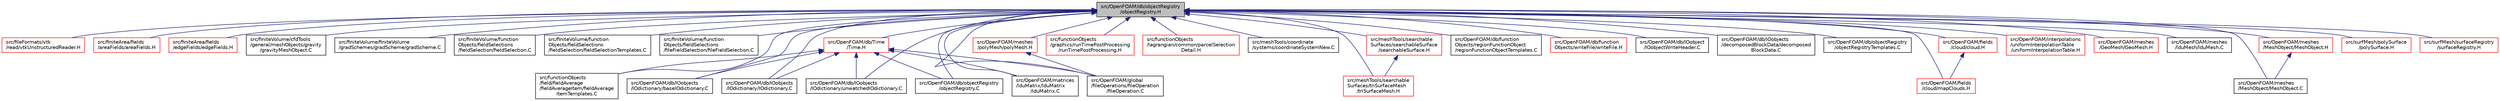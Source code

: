 digraph "src/OpenFOAM/db/objectRegistry/objectRegistry.H"
{
  bgcolor="transparent";
  edge [fontname="Helvetica",fontsize="10",labelfontname="Helvetica",labelfontsize="10"];
  node [fontname="Helvetica",fontsize="10",shape=record];
  Node1 [label="src/OpenFOAM/db/objectRegistry\l/objectRegistry.H",height=0.2,width=0.4,color="black", fillcolor="grey75", style="filled" fontcolor="black"];
  Node1 -> Node2 [dir="back",color="midnightblue",fontsize="10",style="solid",fontname="Helvetica"];
  Node2 [label="src/fileFormats/vtk\l/read/vtkUnstructuredReader.H",height=0.2,width=0.4,color="red",URL="$vtkUnstructuredReader_8H.html"];
  Node1 -> Node3 [dir="back",color="midnightblue",fontsize="10",style="solid",fontname="Helvetica"];
  Node3 [label="src/finiteArea/fields\l/areaFields/areaFields.H",height=0.2,width=0.4,color="red",URL="$areaFields_8H.html"];
  Node1 -> Node4 [dir="back",color="midnightblue",fontsize="10",style="solid",fontname="Helvetica"];
  Node4 [label="src/finiteArea/fields\l/edgeFields/edgeFields.H",height=0.2,width=0.4,color="red",URL="$edgeFields_8H.html"];
  Node1 -> Node5 [dir="back",color="midnightblue",fontsize="10",style="solid",fontname="Helvetica"];
  Node5 [label="src/finiteVolume/cfdTools\l/general/meshObjects/gravity\l/gravityMeshObject.C",height=0.2,width=0.4,color="black",URL="$gravityMeshObject_8C.html"];
  Node1 -> Node6 [dir="back",color="midnightblue",fontsize="10",style="solid",fontname="Helvetica"];
  Node6 [label="src/finiteVolume/finiteVolume\l/gradSchemes/gradScheme/gradScheme.C",height=0.2,width=0.4,color="black",URL="$gradScheme_8C.html"];
  Node1 -> Node7 [dir="back",color="midnightblue",fontsize="10",style="solid",fontname="Helvetica"];
  Node7 [label="src/finiteVolume/function\lObjects/fieldSelections\l/fieldSelection/fieldSelection.C",height=0.2,width=0.4,color="black",URL="$fieldSelection_8C.html"];
  Node1 -> Node8 [dir="back",color="midnightblue",fontsize="10",style="solid",fontname="Helvetica"];
  Node8 [label="src/finiteVolume/function\lObjects/fieldSelections\l/fieldSelection/fieldSelectionTemplates.C",height=0.2,width=0.4,color="black",URL="$fieldSelectionTemplates_8C.html"];
  Node1 -> Node9 [dir="back",color="midnightblue",fontsize="10",style="solid",fontname="Helvetica"];
  Node9 [label="src/finiteVolume/function\lObjects/fieldSelections\l/fileFieldSelection/fileFieldSelection.C",height=0.2,width=0.4,color="black",URL="$fileFieldSelection_8C.html"];
  Node1 -> Node10 [dir="back",color="midnightblue",fontsize="10",style="solid",fontname="Helvetica"];
  Node10 [label="src/functionObjects\l/field/fieldAverage\l/fieldAverageItem/fieldAverage\lItemTemplates.C",height=0.2,width=0.4,color="black",URL="$fieldAverageItemTemplates_8C.html"];
  Node1 -> Node11 [dir="back",color="midnightblue",fontsize="10",style="solid",fontname="Helvetica"];
  Node11 [label="src/functionObjects\l/graphics/runTimePostProcessing\l/runTimePostProcessing.H",height=0.2,width=0.4,color="red",URL="$runTimePostProcessing_8H.html"];
  Node1 -> Node12 [dir="back",color="midnightblue",fontsize="10",style="solid",fontname="Helvetica"];
  Node12 [label="src/functionObjects\l/lagrangian/common/parcelSelection\lDetail.H",height=0.2,width=0.4,color="red",URL="$parcelSelectionDetail_8H.html"];
  Node1 -> Node13 [dir="back",color="midnightblue",fontsize="10",style="solid",fontname="Helvetica"];
  Node13 [label="src/meshTools/coordinate\l/systems/coordinateSystemNew.C",height=0.2,width=0.4,color="black",URL="$coordinateSystemNew_8C.html"];
  Node1 -> Node14 [dir="back",color="midnightblue",fontsize="10",style="solid",fontname="Helvetica"];
  Node14 [label="src/meshTools/searchable\lSurfaces/searchableSurface\l/searchableSurface.H",height=0.2,width=0.4,color="red",URL="$searchableSurface_8H.html"];
  Node14 -> Node15 [dir="back",color="midnightblue",fontsize="10",style="solid",fontname="Helvetica"];
  Node15 [label="src/meshTools/searchable\lSurfaces/triSurfaceMesh\l/triSurfaceMesh.H",height=0.2,width=0.4,color="red",URL="$triSurfaceMesh_8H.html"];
  Node1 -> Node15 [dir="back",color="midnightblue",fontsize="10",style="solid",fontname="Helvetica"];
  Node1 -> Node16 [dir="back",color="midnightblue",fontsize="10",style="solid",fontname="Helvetica"];
  Node16 [label="src/OpenFOAM/db/function\lObjects/regionFunctionObject\l/regionFunctionObjectTemplates.C",height=0.2,width=0.4,color="black",URL="$regionFunctionObjectTemplates_8C.html"];
  Node1 -> Node17 [dir="back",color="midnightblue",fontsize="10",style="solid",fontname="Helvetica"];
  Node17 [label="src/OpenFOAM/db/function\lObjects/writeFile/writeFile.H",height=0.2,width=0.4,color="red",URL="$writeFile_8H.html"];
  Node1 -> Node18 [dir="back",color="midnightblue",fontsize="10",style="solid",fontname="Helvetica"];
  Node18 [label="src/OpenFOAM/db/IOobject\l/IOobjectWriteHeader.C",height=0.2,width=0.4,color="black",URL="$IOobjectWriteHeader_8C.html"];
  Node1 -> Node19 [dir="back",color="midnightblue",fontsize="10",style="solid",fontname="Helvetica"];
  Node19 [label="src/OpenFOAM/db/IOobjects\l/decomposedBlockData/decomposed\lBlockData.C",height=0.2,width=0.4,color="black",URL="$decomposedBlockData_8C.html"];
  Node1 -> Node20 [dir="back",color="midnightblue",fontsize="10",style="solid",fontname="Helvetica"];
  Node20 [label="src/OpenFOAM/db/IOobjects\l/IOdictionary/baseIOdictionary.C",height=0.2,width=0.4,color="black",URL="$baseIOdictionary_8C.html"];
  Node1 -> Node21 [dir="back",color="midnightblue",fontsize="10",style="solid",fontname="Helvetica"];
  Node21 [label="src/OpenFOAM/db/IOobjects\l/IOdictionary/IOdictionary.C",height=0.2,width=0.4,color="black",URL="$IOdictionary_8C.html"];
  Node1 -> Node22 [dir="back",color="midnightblue",fontsize="10",style="solid",fontname="Helvetica"];
  Node22 [label="src/OpenFOAM/db/IOobjects\l/IOdictionary/unwatchedIOdictionary.C",height=0.2,width=0.4,color="black",URL="$unwatchedIOdictionary_8C.html"];
  Node1 -> Node23 [dir="back",color="midnightblue",fontsize="10",style="solid",fontname="Helvetica"];
  Node23 [label="src/OpenFOAM/db/objectRegistry\l/objectRegistry.C",height=0.2,width=0.4,color="black",URL="$objectRegistry_8C.html"];
  Node1 -> Node24 [dir="back",color="midnightblue",fontsize="10",style="solid",fontname="Helvetica"];
  Node24 [label="src/OpenFOAM/db/objectRegistry\l/objectRegistryTemplates.C",height=0.2,width=0.4,color="black",URL="$objectRegistryTemplates_8C.html"];
  Node1 -> Node25 [dir="back",color="midnightblue",fontsize="10",style="solid",fontname="Helvetica"];
  Node25 [label="src/OpenFOAM/db/Time\l/Time.H",height=0.2,width=0.4,color="red",URL="$Time_8H.html"];
  Node25 -> Node10 [dir="back",color="midnightblue",fontsize="10",style="solid",fontname="Helvetica"];
  Node25 -> Node20 [dir="back",color="midnightblue",fontsize="10",style="solid",fontname="Helvetica"];
  Node25 -> Node21 [dir="back",color="midnightblue",fontsize="10",style="solid",fontname="Helvetica"];
  Node25 -> Node22 [dir="back",color="midnightblue",fontsize="10",style="solid",fontname="Helvetica"];
  Node25 -> Node23 [dir="back",color="midnightblue",fontsize="10",style="solid",fontname="Helvetica"];
  Node25 -> Node26 [dir="back",color="midnightblue",fontsize="10",style="solid",fontname="Helvetica"];
  Node26 [label="src/OpenFOAM/global\l/fileOperations/fileOperation\l/fileOperation.C",height=0.2,width=0.4,color="black",URL="$fileOperation_8C.html"];
  Node25 -> Node27 [dir="back",color="midnightblue",fontsize="10",style="solid",fontname="Helvetica"];
  Node27 [label="src/OpenFOAM/matrices\l/lduMatrix/lduMatrix\l/lduMatrix.C",height=0.2,width=0.4,color="black",URL="$lduMatrix_8C.html"];
  Node1 -> Node28 [dir="back",color="midnightblue",fontsize="10",style="solid",fontname="Helvetica"];
  Node28 [label="src/OpenFOAM/fields\l/cloud/cloud.H",height=0.2,width=0.4,color="red",URL="$cloud_8H.html"];
  Node28 -> Node29 [dir="back",color="midnightblue",fontsize="10",style="solid",fontname="Helvetica"];
  Node29 [label="src/OpenFOAM/fields\l/cloud/mapClouds.H",height=0.2,width=0.4,color="red",URL="$mapClouds_8H.html",tooltip="Generic Geometric field mapper. For &quot;real&quot; mapping, add template specialisations for mapping of inter..."];
  Node1 -> Node29 [dir="back",color="midnightblue",fontsize="10",style="solid",fontname="Helvetica"];
  Node1 -> Node26 [dir="back",color="midnightblue",fontsize="10",style="solid",fontname="Helvetica"];
  Node1 -> Node30 [dir="back",color="midnightblue",fontsize="10",style="solid",fontname="Helvetica"];
  Node30 [label="src/OpenFOAM/interpolations\l/uniformInterpolationTable\l/uniformInterpolationTable.H",height=0.2,width=0.4,color="red",URL="$uniformInterpolationTable_8H.html"];
  Node1 -> Node27 [dir="back",color="midnightblue",fontsize="10",style="solid",fontname="Helvetica"];
  Node1 -> Node31 [dir="back",color="midnightblue",fontsize="10",style="solid",fontname="Helvetica"];
  Node31 [label="src/OpenFOAM/meshes\l/GeoMesh/GeoMesh.H",height=0.2,width=0.4,color="red",URL="$GeoMesh_8H.html"];
  Node1 -> Node32 [dir="back",color="midnightblue",fontsize="10",style="solid",fontname="Helvetica"];
  Node32 [label="src/OpenFOAM/meshes\l/lduMesh/lduMesh.C",height=0.2,width=0.4,color="black",URL="$lduMesh_8C.html"];
  Node1 -> Node33 [dir="back",color="midnightblue",fontsize="10",style="solid",fontname="Helvetica"];
  Node33 [label="src/OpenFOAM/meshes\l/MeshObject/MeshObject.H",height=0.2,width=0.4,color="red",URL="$MeshObject_8H.html"];
  Node33 -> Node34 [dir="back",color="midnightblue",fontsize="10",style="solid",fontname="Helvetica"];
  Node34 [label="src/OpenFOAM/meshes\l/MeshObject/MeshObject.C",height=0.2,width=0.4,color="black",URL="$MeshObject_8C.html"];
  Node1 -> Node34 [dir="back",color="midnightblue",fontsize="10",style="solid",fontname="Helvetica"];
  Node1 -> Node35 [dir="back",color="midnightblue",fontsize="10",style="solid",fontname="Helvetica"];
  Node35 [label="src/OpenFOAM/meshes\l/polyMesh/polyMesh.H",height=0.2,width=0.4,color="red",URL="$polyMesh_8H.html"];
  Node35 -> Node26 [dir="back",color="midnightblue",fontsize="10",style="solid",fontname="Helvetica"];
  Node1 -> Node36 [dir="back",color="midnightblue",fontsize="10",style="solid",fontname="Helvetica"];
  Node36 [label="src/surfMesh/polySurface\l/polySurface.H",height=0.2,width=0.4,color="red",URL="$polySurface_8H.html"];
  Node1 -> Node37 [dir="back",color="midnightblue",fontsize="10",style="solid",fontname="Helvetica"];
  Node37 [label="src/surfMesh/surfaceRegistry\l/surfaceRegistry.H",height=0.2,width=0.4,color="red",URL="$surfaceRegistry_8H.html"];
}
